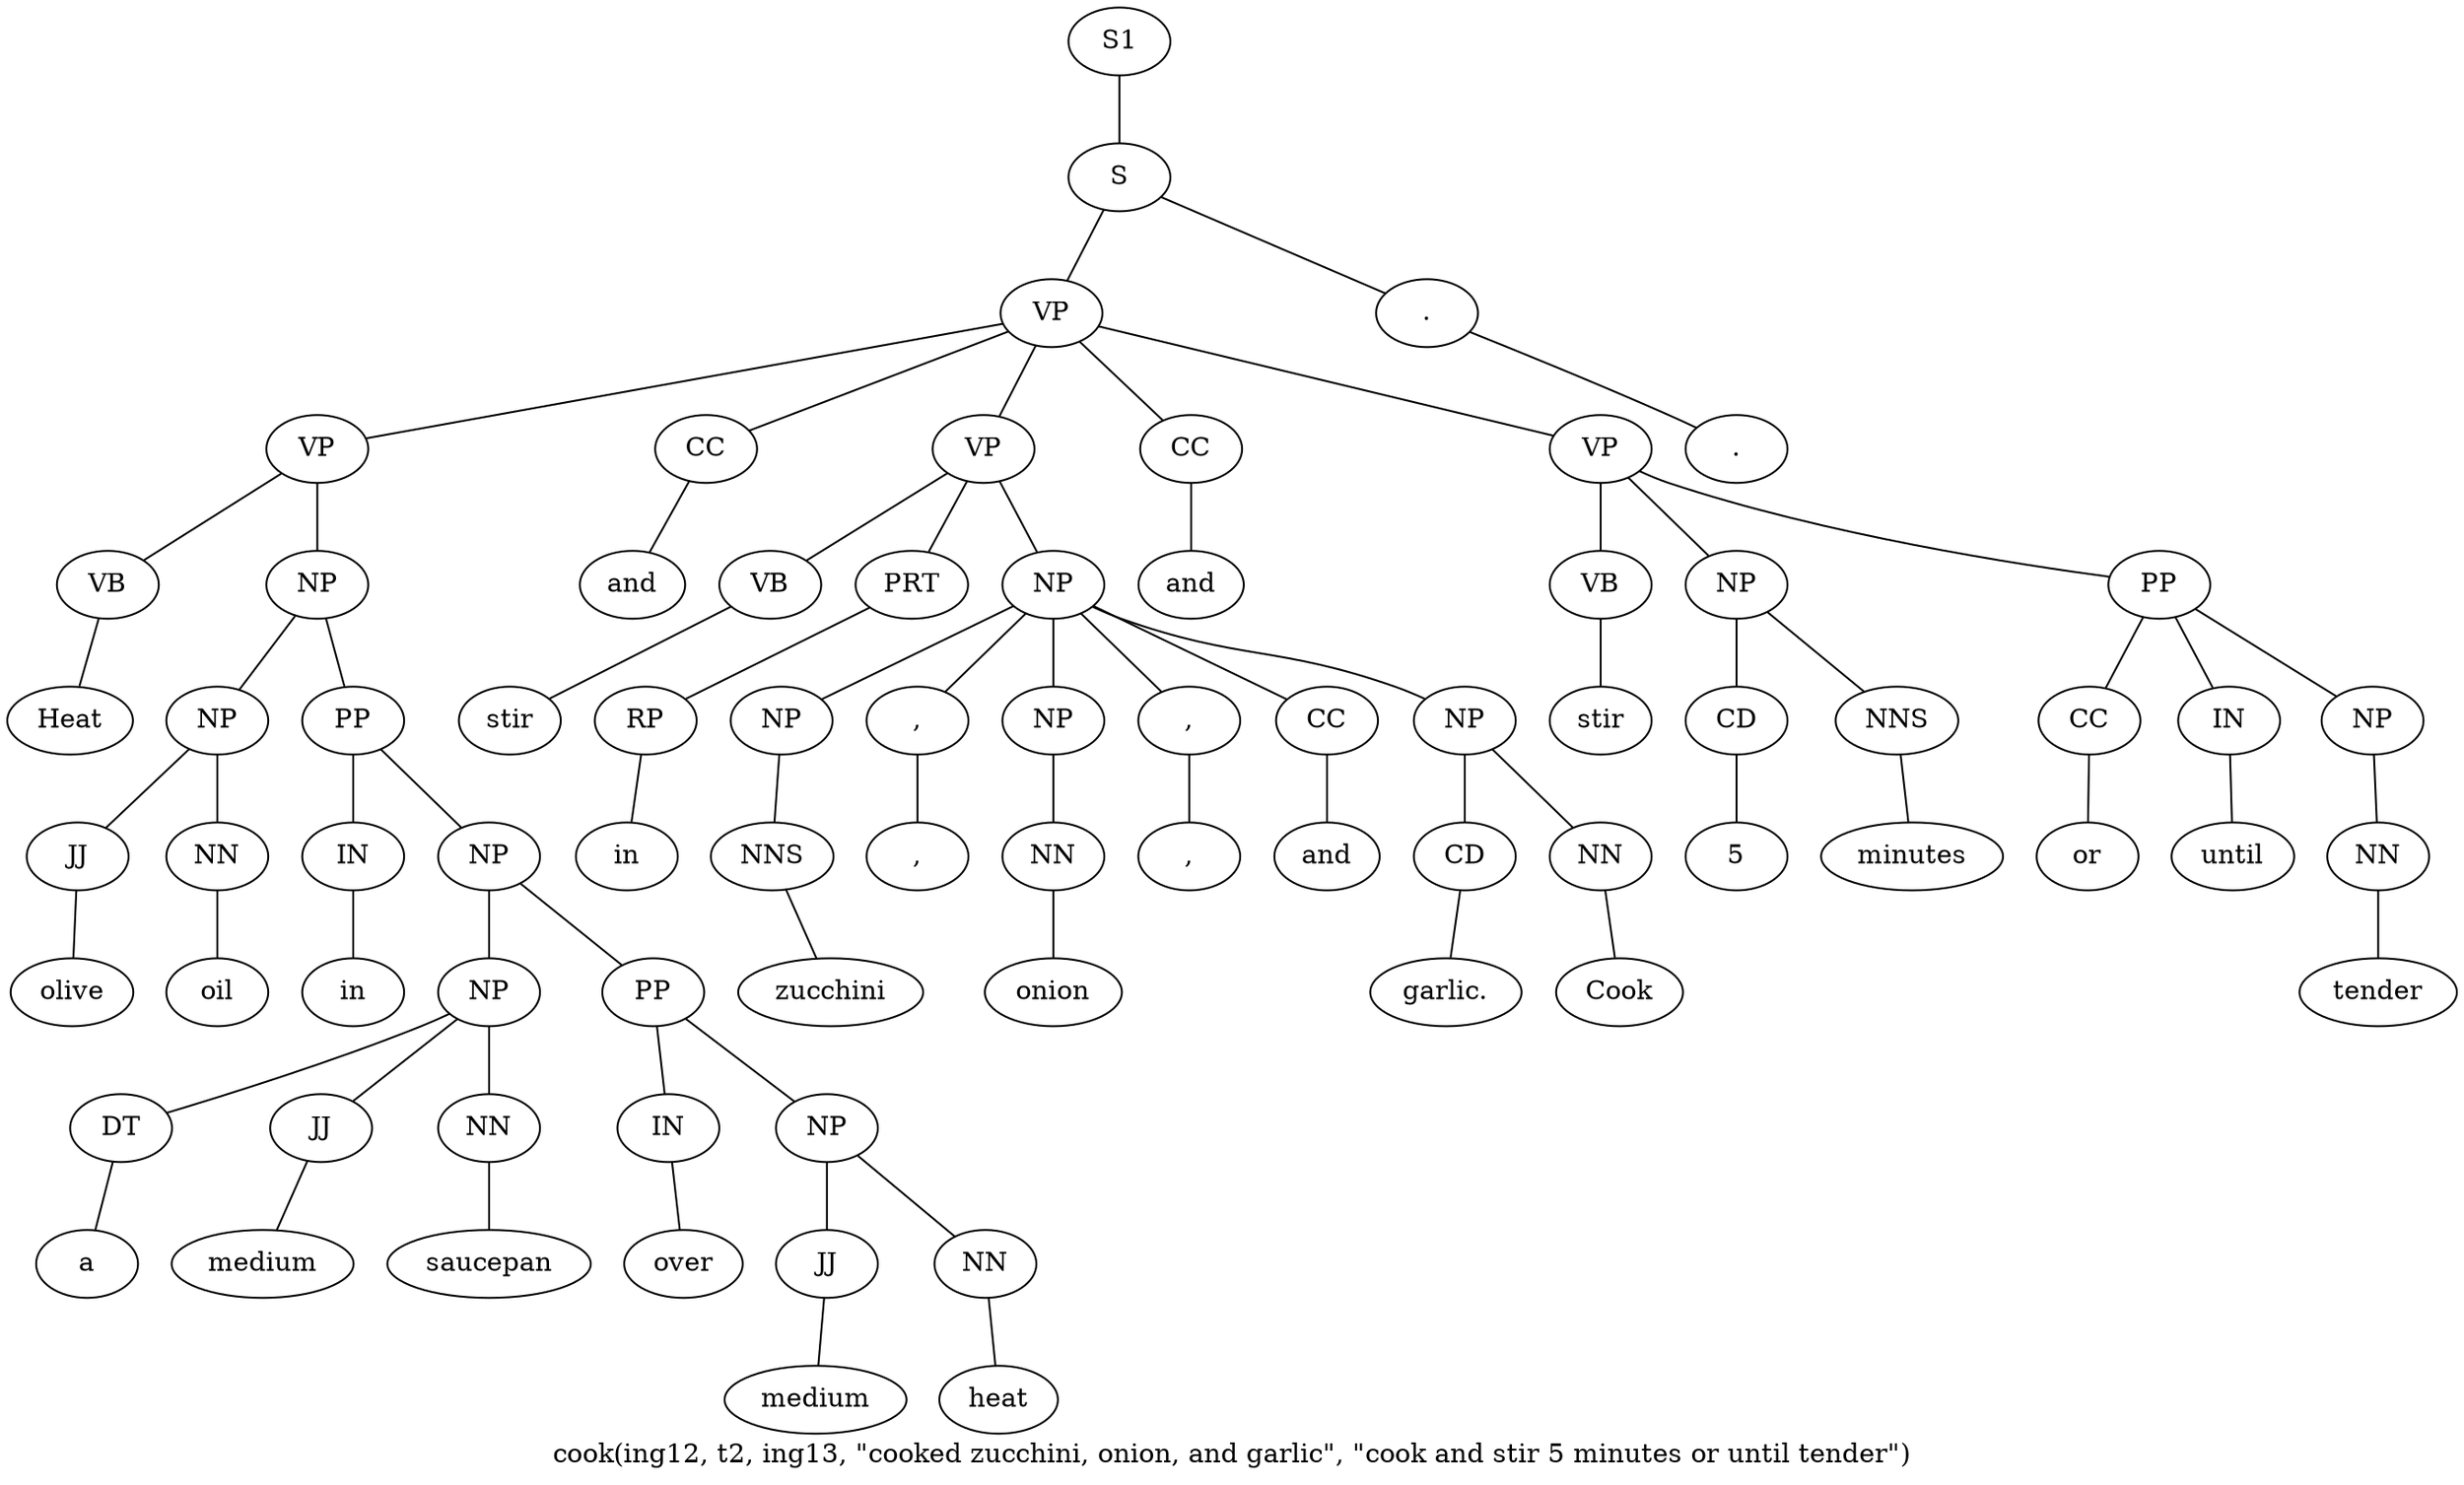 graph SyntaxGraph {
	label = "cook(ing12, t2, ing13, \"cooked zucchini, onion, and garlic\", \"cook and stir 5 minutes or until tender\")";
	Node0 [label="S1"];
	Node1 [label="S"];
	Node2 [label="VP"];
	Node3 [label="VP"];
	Node4 [label="VB"];
	Node5 [label="Heat"];
	Node6 [label="NP"];
	Node7 [label="NP"];
	Node8 [label="JJ"];
	Node9 [label="olive"];
	Node10 [label="NN"];
	Node11 [label="oil"];
	Node12 [label="PP"];
	Node13 [label="IN"];
	Node14 [label="in"];
	Node15 [label="NP"];
	Node16 [label="NP"];
	Node17 [label="DT"];
	Node18 [label="a"];
	Node19 [label="JJ"];
	Node20 [label="medium"];
	Node21 [label="NN"];
	Node22 [label="saucepan"];
	Node23 [label="PP"];
	Node24 [label="IN"];
	Node25 [label="over"];
	Node26 [label="NP"];
	Node27 [label="JJ"];
	Node28 [label="medium"];
	Node29 [label="NN"];
	Node30 [label="heat"];
	Node31 [label="CC"];
	Node32 [label="and"];
	Node33 [label="VP"];
	Node34 [label="VB"];
	Node35 [label="stir"];
	Node36 [label="PRT"];
	Node37 [label="RP"];
	Node38 [label="in"];
	Node39 [label="NP"];
	Node40 [label="NP"];
	Node41 [label="NNS"];
	Node42 [label="zucchini"];
	Node43 [label=","];
	Node44 [label=","];
	Node45 [label="NP"];
	Node46 [label="NN"];
	Node47 [label="onion"];
	Node48 [label=","];
	Node49 [label=","];
	Node50 [label="CC"];
	Node51 [label="and"];
	Node52 [label="NP"];
	Node53 [label="CD"];
	Node54 [label="garlic."];
	Node55 [label="NN"];
	Node56 [label="Cook"];
	Node57 [label="CC"];
	Node58 [label="and"];
	Node59 [label="VP"];
	Node60 [label="VB"];
	Node61 [label="stir"];
	Node62 [label="NP"];
	Node63 [label="CD"];
	Node64 [label="5"];
	Node65 [label="NNS"];
	Node66 [label="minutes"];
	Node67 [label="PP"];
	Node68 [label="CC"];
	Node69 [label="or"];
	Node70 [label="IN"];
	Node71 [label="until"];
	Node72 [label="NP"];
	Node73 [label="NN"];
	Node74 [label="tender"];
	Node75 [label="."];
	Node76 [label="."];

	Node0 -- Node1;
	Node1 -- Node2;
	Node1 -- Node75;
	Node2 -- Node3;
	Node2 -- Node31;
	Node2 -- Node33;
	Node2 -- Node57;
	Node2 -- Node59;
	Node3 -- Node4;
	Node3 -- Node6;
	Node4 -- Node5;
	Node6 -- Node7;
	Node6 -- Node12;
	Node7 -- Node8;
	Node7 -- Node10;
	Node8 -- Node9;
	Node10 -- Node11;
	Node12 -- Node13;
	Node12 -- Node15;
	Node13 -- Node14;
	Node15 -- Node16;
	Node15 -- Node23;
	Node16 -- Node17;
	Node16 -- Node19;
	Node16 -- Node21;
	Node17 -- Node18;
	Node19 -- Node20;
	Node21 -- Node22;
	Node23 -- Node24;
	Node23 -- Node26;
	Node24 -- Node25;
	Node26 -- Node27;
	Node26 -- Node29;
	Node27 -- Node28;
	Node29 -- Node30;
	Node31 -- Node32;
	Node33 -- Node34;
	Node33 -- Node36;
	Node33 -- Node39;
	Node34 -- Node35;
	Node36 -- Node37;
	Node37 -- Node38;
	Node39 -- Node40;
	Node39 -- Node43;
	Node39 -- Node45;
	Node39 -- Node48;
	Node39 -- Node50;
	Node39 -- Node52;
	Node40 -- Node41;
	Node41 -- Node42;
	Node43 -- Node44;
	Node45 -- Node46;
	Node46 -- Node47;
	Node48 -- Node49;
	Node50 -- Node51;
	Node52 -- Node53;
	Node52 -- Node55;
	Node53 -- Node54;
	Node55 -- Node56;
	Node57 -- Node58;
	Node59 -- Node60;
	Node59 -- Node62;
	Node59 -- Node67;
	Node60 -- Node61;
	Node62 -- Node63;
	Node62 -- Node65;
	Node63 -- Node64;
	Node65 -- Node66;
	Node67 -- Node68;
	Node67 -- Node70;
	Node67 -- Node72;
	Node68 -- Node69;
	Node70 -- Node71;
	Node72 -- Node73;
	Node73 -- Node74;
	Node75 -- Node76;
}